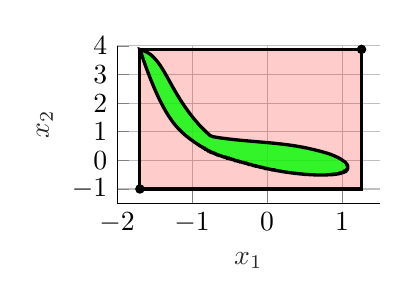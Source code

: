 % This file was created by matlab2tikz.
%
%The latest updates can be retrieved from
%  http://www.mathworks.com/matlabcentral/fileexchange/22022-matlab2tikz-matlab2tikz
%where you can also make suggestions and rate matlab2tikz.
%
\begin{tikzpicture}

\begin{axis}[%
width=3.333cm,
height=2cm,
at={(0cm,0cm)},
scale only axis,
xmin=-2,
xmax=1.5,
xtick={-2, -1,  0,  1},
xlabel style={font=\color{white!15!black}},
xlabel={$x_1$},
ymin=-1.5,
ymax=4,
ytick={-1,  0,  1,  2,  3,  4},
ylabel style={font=\color{white!15!black}},
ylabel={$x_2$},
axis background/.style={fill=white},
axis x line*=bottom,
axis y line*=left,
xmajorgrids,
ymajorgrids
]

\addplot[area legend, line width=1.1pt, draw=black, fill=red, fill opacity=0.2, forget plot]
table[row sep=crcr] {%
x	y\\
-1.696	-1\\
-1.105	-1\\
-0.513	-1\\
0.078	-1\\
0.669	-1\\
1.26	-1\\
1.26	-0.025\\
1.26	0.95\\
1.26	1.925\\
1.26	2.9\\
1.26	3.875\\
0.669	3.875\\
0.078	3.875\\
-0.513	3.875\\
-1.105	3.875\\
-1.696	3.875\\
-1.696	2.9\\
-1.696	1.925\\
-1.696	0.95\\
-1.696	-0.025\\
-1.696	-1\\
}--cycle;
\addplot[only marks, mark=*, mark options={}, mark size=1.5pt, color=black, fill=black] table[row sep=crcr]{%
x	y\\
-1.696	-1\\
1.26	3.875\\
};

\addplot[area legend, line width=1.2pt, draw=black, fill=green, fill opacity=0.8, forget plot]
table[row sep=crcr] {%
x	y\\
0.988	0.034\\
0.984	0.04\\
0.98	0.047\\
0.976	0.054\\
0.972	0.06\\
0.969	0.064\\
0.965	0.072\\
0.962	0.076\\
0.958	0.082\\
0.955	0.086\\
0.949	0.094\\
0.946	0.097\\
0.941	0.103\\
0.936	0.11\\
0.934	0.113\\
0.929	0.118\\
0.925	0.123\\
0.92	0.129\\
0.918	0.132\\
0.914	0.137\\
0.909	0.143\\
0.905	0.147\\
0.9	0.153\\
0.898	0.156\\
0.893	0.161\\
0.889	0.166\\
0.884	0.171\\
0.879	0.176\\
0.875	0.181\\
0.87	0.186\\
0.863	0.194\\
0.86	0.197\\
0.853	0.204\\
0.85	0.206\\
0.843	0.213\\
0.836	0.22\\
0.834	0.222\\
0.827	0.228\\
0.82	0.234\\
0.817	0.237\\
0.811	0.242\\
0.804	0.248\\
0.801	0.251\\
0.793	0.256\\
0.786	0.262\\
0.779	0.267\\
0.772	0.272\\
0.765	0.278\\
0.758	0.283\\
0.752	0.287\\
0.745	0.292\\
0.741	0.295\\
0.734	0.3\\
0.727	0.305\\
0.72	0.31\\
0.713	0.315\\
0.708	0.319\\
0.701	0.323\\
0.692	0.329\\
0.686	0.333\\
0.683	0.336\\
0.676	0.34\\
0.67	0.344\\
0.663	0.349\\
0.656	0.353\\
0.65	0.357\\
0.643	0.362\\
0.637	0.366\\
0.63	0.37\\
0.623	0.374\\
0.619	0.377\\
0.613	0.381\\
0.608	0.384\\
0.601	0.388\\
0.594	0.392\\
0.585	0.398\\
0.574	0.404\\
0.571	0.406\\
0.565	0.409\\
0.56	0.412\\
0.555	0.415\\
0.548	0.419\\
0.542	0.422\\
0.541	0.423\\
0.534	0.426\\
0.531	0.428\\
0.524	0.432\\
0.518	0.436\\
0.516	0.437\\
0.51	0.44\\
0.504	0.443\\
0.502	0.444\\
0.494	0.449\\
0.492	0.45\\
0.486	0.453\\
0.48	0.456\\
0.478	0.457\\
0.472	0.46\\
0.468	0.462\\
0.462	0.465\\
0.456	0.468\\
0.454	0.469\\
0.448	0.472\\
0.441	0.475\\
0.437	0.477\\
0.431	0.48\\
0.425	0.483\\
0.423	0.483\\
0.417	0.486\\
0.41	0.489\\
0.401	0.493\\
0.399	0.494\\
0.393	0.497\\
0.386	0.5\\
0.38	0.502\\
0.37	0.506\\
0.368	0.507\\
0.362	0.51\\
0.355	0.513\\
0.348	0.515\\
0.339	0.519\\
0.332	0.522\\
0.326	0.524\\
0.319	0.527\\
0.311	0.53\\
0.307	0.531\\
0.3	0.534\\
0.293	0.537\\
0.28	0.541\\
0.276	0.543\\
0.269	0.545\\
0.257	0.549\\
0.247	0.552\\
0.239	0.555\\
0.232	0.557\\
0.225	0.56\\
0.214	0.563\\
0.201	0.567\\
0.194	0.569\\
0.183	0.573\\
0.171	0.576\\
0.163	0.579\\
0.147	0.583\\
0.138	0.586\\
0.121	0.59\\
0.108	0.594\\
0.091	0.598\\
0.077	0.602\\
0.063	0.605\\
0.045	0.61\\
0.031	0.613\\
0.013	0.618\\
-0.004	0.622\\
-0.019	0.625\\
-0.04	0.63\\
-0.058	0.634\\
-0.076	0.639\\
-0.098	0.643\\
-0.116	0.647\\
-0.134	0.651\\
-0.156	0.656\\
-0.181	0.662\\
-0.207	0.668\\
-0.235	0.674\\
-0.261	0.68\\
-0.285	0.686\\
-0.311	0.692\\
-0.336	0.698\\
-0.366	0.705\\
-0.395	0.713\\
-0.431	0.723\\
-0.47	0.734\\
-0.514	0.747\\
-0.56	0.762\\
-0.598	0.775\\
-0.64	0.791\\
-0.683	0.809\\
-0.718	0.824\\
-0.758	0.864\\
-0.775	0.904\\
-0.792	0.945\\
-0.809	0.986\\
-0.829	1.034\\
-0.845	1.076\\
-0.861	1.119\\
-0.877	1.162\\
-0.893	1.206\\
-0.911	1.257\\
-0.926	1.302\\
-0.941	1.347\\
-0.956	1.393\\
-0.971	1.439\\
-0.988	1.493\\
-1.002	1.541\\
-1.017	1.589\\
-1.031	1.638\\
-1.045	1.687\\
-1.061	1.745\\
-1.075	1.796\\
-1.089	1.847\\
-1.103	1.899\\
-1.116	1.953\\
-1.132	2.014\\
-1.145	2.068\\
-1.159	2.124\\
-1.172	2.18\\
-1.185	2.237\\
-1.201	2.303\\
-1.214	2.361\\
-1.227	2.42\\
-1.24	2.481\\
-1.254	2.542\\
-1.269	2.613\\
-1.283	2.676\\
-1.296	2.74\\
-1.31	2.805\\
-1.324	2.87\\
-1.34	2.947\\
-1.355	3.014\\
-1.37	3.083\\
-1.386	3.152\\
-1.402	3.222\\
-1.422	3.303\\
-1.441	3.374\\
-1.461	3.441\\
-1.478	3.498\\
-1.496	3.549\\
-1.521	3.619\\
-1.55	3.688\\
-1.59	3.76\\
-1.64	3.825\\
-1.695	3.871\\
-1.691	3.841\\
-1.686	3.802\\
-1.682	3.764\\
-1.676	3.719\\
-1.671	3.681\\
-1.667	3.65\\
-1.662	3.609\\
-1.656	3.563\\
-1.651	3.525\\
-1.646	3.487\\
-1.642	3.457\\
-1.636	3.412\\
-1.63	3.369\\
-1.625	3.33\\
-1.619	3.293\\
-1.614	3.25\\
-1.607	3.203\\
-1.6	3.155\\
-1.595	3.115\\
-1.589	3.079\\
-1.583	3.036\\
-1.575	2.984\\
-1.569	2.938\\
-1.561	2.885\\
-1.555	2.843\\
-1.549	2.805\\
-1.543	2.77\\
-1.538	2.737\\
-1.534	2.712\\
-1.53	2.687\\
-1.527	2.668\\
-1.525	2.654\\
-1.523	2.638\\
-1.521	2.627\\
-1.519	2.617\\
-1.518	2.607\\
-1.517	2.603\\
-1.515	2.593\\
-1.514	2.586\\
-1.513	2.578\\
-1.512	2.572\\
-1.511	2.565\\
-1.51	2.561\\
-1.508	2.55\\
-1.507	2.543\\
-1.507	2.539\\
-1.505	2.528\\
-1.504	2.521\\
-1.503	2.517\\
-1.501	2.506\\
-1.5	2.499\\
-1.499	2.495\\
-1.497	2.483\\
-1.496	2.472\\
-1.494	2.464\\
-1.492	2.453\\
-1.49	2.441\\
-1.488	2.425\\
-1.486	2.413\\
-1.484	2.401\\
-1.481	2.384\\
-1.478	2.369\\
-1.476	2.356\\
-1.474	2.344\\
-1.471	2.327\\
-1.469	2.314\\
-1.466	2.301\\
-1.463	2.284\\
-1.46	2.263\\
-1.456	2.245\\
-1.452	2.218\\
-1.446	2.186\\
-1.441	2.159\\
-1.436	2.135\\
-1.431	2.107\\
-1.427	2.083\\
-1.42	2.049\\
-1.414	2.019\\
-1.409	1.992\\
-1.404	1.964\\
-1.397	1.933\\
-1.391	1.9\\
-1.384	1.864\\
-1.376	1.828\\
-1.369	1.796\\
-1.362	1.763\\
-1.353	1.719\\
-1.343	1.678\\
-1.337	1.651\\
-1.329	1.616\\
-1.318	1.572\\
-1.307	1.527\\
-1.296	1.482\\
-1.281	1.427\\
-1.268	1.379\\
-1.257	1.341\\
-1.249	1.313\\
-1.234	1.264\\
-1.222	1.226\\
-1.21	1.187\\
-1.196	1.147\\
-1.182	1.107\\
-1.171	1.076\\
-1.158	1.042\\
-1.156	1.037\\
-1.148	1.017\\
-1.141	0.997\\
-1.137	0.988\\
-1.133	0.977\\
-1.128	0.966\\
-1.124	0.957\\
-1.12	0.947\\
-1.116	0.937\\
-1.111	0.927\\
-1.107	0.917\\
-1.103	0.907\\
-1.102	0.904\\
-1.098	0.897\\
-1.094	0.886\\
-1.092	0.884\\
-1.088	0.875\\
-1.084	0.864\\
-1.083	0.864\\
-1.075	0.847\\
-1.074	0.844\\
-1.074	0.843\\
-1.066	0.827\\
-1.065	0.824\\
-1.06	0.814\\
-1.055	0.804\\
-1.055	0.804\\
-1.045	0.784\\
-1.045	0.784\\
-1.039	0.771\\
-1.036	0.766\\
-1.031	0.756\\
-1.026	0.747\\
-1.026	0.746\\
-1.021	0.736\\
-1.021	0.736\\
-1.02	0.734\\
-1.017	0.728\\
-1.012	0.719\\
-1.011	0.718\\
-1.01	0.715\\
-1.002	0.701\\
-1.001	0.698\\
-1.001	0.698\\
-0.999	0.694\\
-0.998	0.693\\
-0.992	0.681\\
-0.991	0.68\\
-0.991	0.679\\
-0.99	0.677\\
-0.989	0.676\\
-0.988	0.674\\
-0.981	0.661\\
-0.981	0.661\\
-0.979	0.657\\
-0.979	0.657\\
-0.972	0.644\\
-0.971	0.643\\
-0.971	0.643\\
-0.97	0.641\\
-0.969	0.639\\
-0.968	0.637\\
-0.968	0.637\\
-0.961	0.624\\
-0.96	0.623\\
-0.958	0.62\\
-0.958	0.619\\
-0.954	0.612\\
-0.951	0.606\\
-0.95	0.605\\
-0.949	0.604\\
-0.948	0.602\\
-0.947	0.6\\
-0.947	0.599\\
-0.941	0.589\\
-0.94	0.587\\
-0.939	0.586\\
-0.937	0.582\\
-0.937	0.582\\
-0.931	0.572\\
-0.93	0.569\\
-0.929	0.568\\
-0.927	0.565\\
-0.927	0.564\\
-0.926	0.562\\
-0.92	0.552\\
-0.919	0.551\\
-0.918	0.549\\
-0.918	0.548\\
-0.916	0.545\\
-0.915	0.544\\
-0.909	0.533\\
-0.908	0.532\\
-0.906	0.529\\
-0.904	0.526\\
-0.904	0.525\\
-0.9	0.519\\
-0.9	0.518\\
-0.897	0.513\\
-0.896	0.512\\
-0.892	0.505\\
-0.889	0.5\\
-0.889	0.499\\
-0.888	0.498\\
-0.886	0.495\\
-0.886	0.494\\
-0.885	0.492\\
-0.883	0.49\\
-0.878	0.481\\
-0.877	0.48\\
-0.876	0.479\\
-0.874	0.476\\
-0.874	0.475\\
-0.873	0.473\\
-0.871	0.471\\
-0.871	0.47\\
-0.865	0.46\\
-0.864	0.46\\
-0.863	0.457\\
-0.862	0.456\\
-0.862	0.455\\
-0.859	0.451\\
-0.858	0.45\\
-0.853	0.441\\
-0.852	0.44\\
-0.85	0.437\\
-0.85	0.436\\
-0.849	0.435\\
-0.847	0.431\\
-0.846	0.431\\
-0.84	0.421\\
-0.84	0.42\\
-0.838	0.417\\
-0.837	0.417\\
-0.837	0.416\\
-0.834	0.412\\
-0.83	0.406\\
-0.826	0.399\\
-0.821	0.392\\
-0.82	0.391\\
-0.818	0.388\\
-0.818	0.387\\
-0.817	0.387\\
-0.817	0.386\\
-0.814	0.382\\
-0.814	0.381\\
-0.81	0.377\\
-0.808	0.373\\
-0.805	0.369\\
-0.801	0.363\\
-0.8	0.362\\
-0.8	0.361\\
-0.798	0.359\\
-0.797	0.358\\
-0.797	0.357\\
-0.796	0.356\\
-0.794	0.353\\
-0.793	0.352\\
-0.793	0.351\\
-0.789	0.347\\
-0.789	0.346\\
-0.785	0.341\\
-0.784	0.34\\
-0.78	0.334\\
-0.779	0.333\\
-0.779	0.332\\
-0.777	0.33\\
-0.776	0.329\\
-0.776	0.328\\
-0.775	0.328\\
-0.773	0.325\\
-0.772	0.324\\
-0.772	0.323\\
-0.771	0.322\\
-0.768	0.318\\
-0.767	0.318\\
-0.765	0.315\\
-0.763	0.312\\
-0.762	0.311\\
-0.758	0.306\\
-0.757	0.305\\
-0.757	0.304\\
-0.755	0.302\\
-0.754	0.301\\
-0.754	0.3\\
-0.753	0.3\\
-0.752	0.299\\
-0.75	0.296\\
-0.749	0.295\\
-0.749	0.294\\
-0.748	0.294\\
-0.745	0.29\\
-0.744	0.289\\
-0.743	0.287\\
-0.74	0.284\\
-0.74	0.283\\
-0.735	0.278\\
-0.735	0.277\\
-0.734	0.277\\
-0.733	0.276\\
-0.732	0.274\\
-0.731	0.273\\
-0.73	0.272\\
-0.73	0.271\\
-0.727	0.269\\
-0.727	0.268\\
-0.726	0.267\\
-0.725	0.267\\
-0.725	0.266\\
-0.722	0.262\\
-0.721	0.262\\
-0.719	0.26\\
-0.718	0.259\\
-0.716	0.256\\
-0.716	0.255\\
-0.711	0.251\\
-0.711	0.25\\
-0.71	0.249\\
-0.709	0.249\\
-0.708	0.247\\
-0.707	0.246\\
-0.706	0.245\\
-0.706	0.244\\
-0.703	0.242\\
-0.703	0.241\\
-0.702	0.24\\
-0.701	0.24\\
-0.701	0.239\\
-0.698	0.236\\
-0.697	0.235\\
-0.696	0.234\\
-0.694	0.232\\
-0.692	0.23\\
-0.691	0.229\\
-0.687	0.225\\
-0.687	0.224\\
-0.686	0.223\\
-0.685	0.223\\
-0.684	0.221\\
-0.683	0.22\\
-0.682	0.219\\
-0.682	0.219\\
-0.681	0.218\\
-0.679	0.216\\
-0.678	0.215\\
-0.677	0.214\\
-0.677	0.213\\
-0.676	0.213\\
-0.673	0.21\\
-0.672	0.209\\
-0.672	0.208\\
-0.67	0.206\\
-0.667	0.204\\
-0.667	0.204\\
-0.666	0.203\\
-0.662	0.199\\
-0.661	0.198\\
-0.661	0.198\\
-0.66	0.197\\
-0.658	0.195\\
-0.658	0.194\\
-0.657	0.194\\
-0.656	0.193\\
-0.656	0.192\\
-0.653	0.19\\
-0.653	0.189\\
-0.652	0.189\\
-0.651	0.188\\
-0.65	0.187\\
-0.648	0.185\\
-0.647	0.184\\
-0.646	0.183\\
-0.645	0.183\\
-0.643	0.181\\
-0.641	0.179\\
-0.641	0.178\\
-0.64	0.177\\
-0.636	0.174\\
-0.635	0.173\\
-0.635	0.172\\
-0.634	0.171\\
-0.632	0.17\\
-0.631	0.169\\
-0.631	0.168\\
-0.63	0.168\\
-0.629	0.167\\
-0.627	0.165\\
-0.626	0.164\\
-0.626	0.164\\
-0.625	0.163\\
-0.624	0.162\\
-0.621	0.16\\
-0.621	0.159\\
-0.62	0.158\\
-0.618	0.157\\
-0.617	0.156\\
-0.615	0.154\\
-0.614	0.153\\
-0.613	0.153\\
-0.61	0.149\\
-0.609	0.149\\
-0.608	0.148\\
-0.607	0.147\\
-0.606	0.146\\
-0.605	0.145\\
-0.604	0.144\\
-0.604	0.144\\
-0.603	0.143\\
-0.601	0.141\\
-0.6	0.141\\
-0.599	0.14\\
-0.598	0.139\\
-0.597	0.138\\
-0.595	0.136\\
-0.594	0.135\\
-0.593	0.135\\
-0.592	0.134\\
-0.591	0.133\\
-0.589	0.131\\
-0.588	0.13\\
-0.587	0.129\\
-0.583	0.126\\
-0.583	0.126\\
-0.582	0.125\\
-0.581	0.124\\
-0.58	0.124\\
-0.579	0.122\\
-0.578	0.121\\
-0.577	0.121\\
-0.576	0.12\\
-0.576	0.12\\
-0.574	0.118\\
-0.573	0.117\\
-0.572	0.117\\
-0.571	0.116\\
-0.57	0.115\\
-0.568	0.113\\
-0.567	0.112\\
-0.566	0.112\\
-0.566	0.111\\
-0.564	0.11\\
-0.562	0.108\\
-0.561	0.108\\
-0.56	0.107\\
-0.557	0.104\\
-0.556	0.103\\
-0.555	0.103\\
-0.554	0.102\\
-0.554	0.101\\
-0.552	0.1\\
-0.551	0.099\\
-0.55	0.099\\
-0.55	0.098\\
-0.549	0.097\\
-0.548	0.097\\
-0.547	0.095\\
-0.546	0.095\\
-0.545	0.094\\
-0.544	0.093\\
-0.543	0.093\\
-0.541	0.091\\
-0.54	0.09\\
-0.539	0.089\\
-0.538	0.089\\
-0.537	0.088\\
-0.535	0.086\\
-0.534	0.085\\
-0.533	0.085\\
-0.53	0.082\\
-0.529	0.081\\
-0.528	0.081\\
-0.527	0.08\\
-0.526	0.079\\
-0.525	0.078\\
-0.524	0.077\\
-0.523	0.077\\
-0.523	0.076\\
-0.522	0.076\\
-0.522	0.075\\
-0.52	0.074\\
-0.519	0.073\\
-0.518	0.072\\
-0.517	0.072\\
-0.517	0.071\\
-0.516	0.071\\
-0.514	0.069\\
-0.513	0.068\\
-0.512	0.068\\
-0.51	0.066\\
-0.509	0.066\\
-0.508	0.064\\
-0.507	0.064\\
-0.506	0.063\\
-0.505	0.063\\
-0.502	0.06\\
-0.501	0.059\\
-0.501	0.059\\
-0.5	0.058\\
-0.498	0.057\\
-0.497	0.056\\
-0.497	0.056\\
-0.496	0.055\\
-0.495	0.055\\
-0.495	0.054\\
-0.493	0.053\\
-0.492	0.052\\
-0.491	0.051\\
-0.49	0.051\\
-0.49	0.05\\
-0.489	0.049\\
-0.487	0.048\\
-0.486	0.047\\
-0.485	0.047\\
-0.484	0.046\\
-0.483	0.045\\
-0.481	0.043\\
-0.48	0.043\\
-0.479	0.042\\
-0.478	0.041\\
-0.475	0.039\\
-0.474	0.038\\
-0.474	0.038\\
-0.473	0.037\\
-0.471	0.036\\
-0.47	0.035\\
-0.47	0.035\\
-0.469	0.034\\
-0.468	0.034\\
-0.468	0.033\\
-0.467	0.032\\
-0.465	0.031\\
-0.464	0.03\\
-0.463	0.03\\
-0.462	0.029\\
-0.462	0.028\\
-0.46	0.027\\
-0.459	0.026\\
-0.458	0.026\\
-0.457	0.025\\
-0.455	0.024\\
-0.455	0.023\\
-0.453	0.022\\
-0.452	0.021\\
-0.451	0.021\\
-0.448	0.018\\
-0.447	0.017\\
-0.446	0.017\\
-0.445	0.016\\
-0.444	0.015\\
-0.443	0.014\\
-0.442	0.014\\
-0.441	0.013\\
-0.441	0.013\\
-0.44	0.012\\
-0.44	0.012\\
-0.438	0.01\\
-0.437	0.009\\
-0.436	0.009\\
-0.435	0.008\\
-0.434	0.008\\
-0.433	0.007\\
-0.431	0.005\\
-0.43	0.005\\
-0.429	0.004\\
-0.428	0.003\\
-0.427	0.002\\
-0.425	0.001\\
-0.424	0.0\\
-0.423	-0.001\\
-0.42	-0.003\\
-0.419	-0.004\\
-0.418	-0.004\\
-0.417	-0.005\\
-0.416	-0.006\\
-0.415	-0.007\\
-0.414	-0.007\\
-0.413	-0.008\\
-0.413	-0.009\\
-0.412	-0.009\\
-0.411	-0.01\\
-0.41	-0.01\\
-0.41	-0.011\\
-0.408	-0.012\\
-0.407	-0.013\\
-0.406	-0.013\\
-0.405	-0.014\\
-0.405	-0.015\\
-0.404	-0.015\\
-0.402	-0.017\\
-0.401	-0.018\\
-0.4	-0.018\\
-0.399	-0.019\\
-0.397	-0.02\\
-0.395	-0.021\\
-0.395	-0.022\\
-0.394	-0.023\\
-0.39	-0.025\\
-0.389	-0.026\\
-0.388	-0.027\\
-0.388	-0.027\\
-0.387	-0.028\\
-0.385	-0.029\\
-0.384	-0.03\\
-0.384	-0.03\\
-0.383	-0.031\\
-0.382	-0.031\\
-0.382	-0.032\\
-0.381	-0.032\\
-0.38	-0.033\\
-0.379	-0.033\\
-0.378	-0.035\\
-0.377	-0.036\\
-0.376	-0.036\\
-0.375	-0.037\\
-0.374	-0.037\\
-0.373	-0.038\\
-0.371	-0.04\\
-0.37	-0.04\\
-0.369	-0.041\\
-0.368	-0.042\\
-0.367	-0.043\\
-0.365	-0.044\\
-0.364	-0.045\\
-0.363	-0.045\\
-0.36	-0.048\\
-0.359	-0.049\\
-0.358	-0.049\\
-0.357	-0.05\\
-0.356	-0.051\\
-0.355	-0.052\\
-0.354	-0.052\\
-0.353	-0.053\\
-0.353	-0.053\\
-0.352	-0.054\\
-0.351	-0.054\\
-0.349	-0.056\\
-0.349	-0.057\\
-0.348	-0.057\\
-0.347	-0.058\\
-0.346	-0.059\\
-0.345	-0.059\\
-0.344	-0.06\\
-0.343	-0.06\\
-0.341	-0.062\\
-0.34	-0.063\\
-0.339	-0.063\\
-0.338	-0.064\\
-0.337	-0.065\\
-0.335	-0.067\\
-0.334	-0.067\\
-0.333	-0.068\\
-0.329	-0.07\\
-0.329	-0.071\\
-0.328	-0.072\\
-0.327	-0.072\\
-0.326	-0.073\\
-0.325	-0.074\\
-0.324	-0.075\\
-0.323	-0.075\\
-0.322	-0.076\\
-0.322	-0.076\\
-0.321	-0.077\\
-0.319	-0.078\\
-0.318	-0.079\\
-0.317	-0.079\\
-0.317	-0.08\\
-0.316	-0.081\\
-0.315	-0.081\\
-0.313	-0.083\\
-0.312	-0.084\\
-0.311	-0.084\\
-0.31	-0.085\\
-0.309	-0.086\\
-0.308	-0.086\\
-0.306	-0.088\\
-0.304	-0.089\\
-0.303	-0.09\\
-0.303	-0.09\\
-0.302	-0.091\\
-0.3	-0.092\\
-0.298	-0.093\\
-0.298	-0.094\\
-0.297	-0.095\\
-0.296	-0.095\\
-0.294	-0.096\\
-0.294	-0.097\\
-0.293	-0.098\\
-0.292	-0.098\\
-0.291	-0.098\\
-0.291	-0.099\\
-0.29	-0.1\\
-0.288	-0.101\\
-0.287	-0.102\\
-0.286	-0.102\\
-0.285	-0.103\\
-0.284	-0.103\\
-0.282	-0.105\\
-0.281	-0.106\\
-0.28	-0.106\\
-0.28	-0.107\\
-0.278	-0.108\\
-0.276	-0.11\\
-0.275	-0.11\\
-0.274	-0.111\\
-0.273	-0.112\\
-0.27	-0.114\\
-0.269	-0.115\\
-0.268	-0.115\\
-0.267	-0.116\\
-0.266	-0.117\\
-0.265	-0.118\\
-0.264	-0.118\\
-0.263	-0.119\\
-0.263	-0.119\\
-0.262	-0.12\\
-0.261	-0.12\\
-0.26	-0.121\\
-0.259	-0.121\\
-0.258	-0.123\\
-0.257	-0.123\\
-0.256	-0.124\\
-0.255	-0.125\\
-0.254	-0.125\\
-0.253	-0.126\\
-0.251	-0.127\\
-0.25	-0.128\\
-0.249	-0.129\\
-0.248	-0.129\\
-0.247	-0.13\\
-0.245	-0.132\\
-0.244	-0.133\\
-0.243	-0.133\\
-0.239	-0.136\\
-0.238	-0.136\\
-0.238	-0.137\\
-0.237	-0.138\\
-0.236	-0.138\\
-0.234	-0.139\\
-0.233	-0.14\\
-0.233	-0.141\\
-0.232	-0.141\\
-0.231	-0.141\\
-0.231	-0.142\\
-0.229	-0.143\\
-0.228	-0.144\\
-0.227	-0.145\\
-0.226	-0.145\\
-0.225	-0.146\\
-0.222	-0.148\\
-0.221	-0.148\\
-0.221	-0.149\\
-0.22	-0.15\\
-0.218	-0.15\\
-0.218	-0.151\\
-0.216	-0.152\\
-0.215	-0.153\\
-0.213	-0.154\\
-0.212	-0.155\\
-0.211	-0.155\\
-0.21	-0.156\\
-0.209	-0.157\\
-0.208	-0.158\\
-0.207	-0.158\\
-0.206	-0.159\\
-0.205	-0.16\\
-0.204	-0.16\\
-0.203	-0.161\\
-0.202	-0.162\\
-0.201	-0.163\\
-0.201	-0.163\\
-0.2	-0.163\\
-0.199	-0.164\\
-0.197	-0.165\\
-0.196	-0.166\\
-0.195	-0.167\\
-0.194	-0.167\\
-0.193	-0.168\\
-0.191	-0.17\\
-0.19	-0.17\\
-0.189	-0.171\\
-0.188	-0.172\\
-0.186	-0.173\\
-0.186	-0.173\\
-0.183	-0.175\\
-0.183	-0.175\\
-0.182	-0.176\\
-0.178	-0.178\\
-0.177	-0.179\\
-0.176	-0.18\\
-0.175	-0.18\\
-0.174	-0.181\\
-0.173	-0.182\\
-0.172	-0.183\\
-0.171	-0.183\\
-0.171	-0.184\\
-0.17	-0.184\\
-0.168	-0.185\\
-0.167	-0.186\\
-0.166	-0.187\\
-0.165	-0.187\\
-0.164	-0.188\\
-0.161	-0.19\\
-0.16	-0.19\\
-0.16	-0.191\\
-0.159	-0.192\\
-0.157	-0.193\\
-0.156	-0.193\\
-0.154	-0.195\\
-0.153	-0.195\\
-0.152	-0.196\\
-0.148	-0.198\\
-0.148	-0.199\\
-0.147	-0.2\\
-0.146	-0.2\\
-0.144	-0.201\\
-0.143	-0.202\\
-0.142	-0.203\\
-0.141	-0.203\\
-0.141	-0.204\\
-0.14	-0.204\\
-0.138	-0.205\\
-0.137	-0.206\\
-0.136	-0.207\\
-0.135	-0.207\\
-0.134	-0.208\\
-0.131	-0.21\\
-0.131	-0.21\\
-0.13	-0.211\\
-0.129	-0.211\\
-0.127	-0.212\\
-0.126	-0.213\\
-0.124	-0.214\\
-0.123	-0.215\\
-0.122	-0.216\\
-0.118	-0.218\\
-0.117	-0.219\\
-0.116	-0.219\\
-0.115	-0.22\\
-0.114	-0.221\\
-0.113	-0.222\\
-0.112	-0.222\\
-0.111	-0.223\\
-0.11	-0.223\\
-0.11	-0.224\\
-0.108	-0.225\\
-0.107	-0.226\\
-0.106	-0.226\\
-0.105	-0.227\\
-0.104	-0.227\\
-0.101	-0.229\\
-0.1	-0.23\\
-0.099	-0.23\\
-0.098	-0.231\\
-0.096	-0.232\\
-0.094	-0.233\\
-0.093	-0.234\\
-0.092	-0.235\\
-0.088	-0.237\\
-0.087	-0.238\\
-0.087	-0.238\\
-0.086	-0.239\\
-0.085	-0.239\\
-0.083	-0.241\\
-0.082	-0.241\\
-0.081	-0.242\\
-0.08	-0.242\\
-0.08	-0.243\\
-0.079	-0.243\\
-0.077	-0.244\\
-0.076	-0.245\\
-0.075	-0.246\\
-0.074	-0.246\\
-0.073	-0.247\\
-0.07	-0.249\\
-0.069	-0.249\\
-0.068	-0.25\\
-0.066	-0.251\\
-0.065	-0.251\\
-0.063	-0.253\\
-0.062	-0.253\\
-0.061	-0.254\\
-0.057	-0.256\\
-0.056	-0.257\\
-0.055	-0.257\\
-0.054	-0.258\\
-0.053	-0.259\\
-0.051	-0.26\\
-0.051	-0.26\\
-0.05	-0.261\\
-0.049	-0.261\\
-0.048	-0.262\\
-0.046	-0.263\\
-0.045	-0.264\\
-0.044	-0.264\\
-0.043	-0.265\\
-0.042	-0.265\\
-0.039	-0.267\\
-0.038	-0.268\\
-0.037	-0.268\\
-0.036	-0.269\\
-0.034	-0.27\\
-0.032	-0.271\\
-0.031	-0.272\\
-0.03	-0.272\\
-0.026	-0.275\\
-0.025	-0.275\\
-0.024	-0.276\\
-0.023	-0.276\\
-0.022	-0.277\\
-0.02	-0.278\\
-0.019	-0.279\\
-0.018	-0.279\\
-0.018	-0.28\\
-0.017	-0.28\\
-0.016	-0.281\\
-0.014	-0.282\\
-0.013	-0.283\\
-0.012	-0.283\\
-0.011	-0.284\\
-0.01	-0.284\\
-0.007	-0.286\\
-0.006	-0.287\\
-0.005	-0.287\\
-0.003	-0.288\\
-0.002	-0.289\\
0.001	-0.29\\
0.001	-0.291\\
0.002	-0.291\\
0.007	-0.294\\
0.008	-0.294\\
0.009	-0.295\\
0.01	-0.295\\
0.011	-0.296\\
0.012	-0.297\\
0.013	-0.297\\
0.014	-0.298\\
0.015	-0.298\\
0.016	-0.299\\
0.018	-0.3\\
0.019	-0.301\\
0.02	-0.301\\
0.021	-0.302\\
0.022	-0.302\\
0.025	-0.304\\
0.026	-0.304\\
0.027	-0.305\\
0.029	-0.306\\
0.03	-0.307\\
0.033	-0.308\\
0.034	-0.308\\
0.035	-0.309\\
0.039	-0.311\\
0.04	-0.312\\
0.041	-0.312\\
0.042	-0.313\\
0.044	-0.314\\
0.045	-0.315\\
0.046	-0.315\\
0.046	-0.315\\
0.048	-0.316\\
0.048	-0.316\\
0.051	-0.318\\
0.052	-0.318\\
0.053	-0.319\\
0.054	-0.319\\
0.055	-0.32\\
0.058	-0.321\\
0.059	-0.322\\
0.06	-0.322\\
0.062	-0.324\\
0.063	-0.324\\
0.066	-0.325\\
0.067	-0.326\\
0.068	-0.326\\
0.072	-0.329\\
0.073	-0.329\\
0.074	-0.33\\
0.075	-0.33\\
0.077	-0.331\\
0.078	-0.332\\
0.079	-0.332\\
0.079	-0.333\\
0.081	-0.333\\
0.083	-0.335\\
0.084	-0.335\\
0.085	-0.336\\
0.086	-0.336\\
0.087	-0.337\\
0.091	-0.338\\
0.091	-0.339\\
0.093	-0.339\\
0.093	-0.34\\
0.096	-0.341\\
0.098	-0.342\\
0.099	-0.343\\
0.1	-0.343\\
0.105	-0.345\\
0.106	-0.346\\
0.107	-0.346\\
0.108	-0.347\\
0.109	-0.347\\
0.111	-0.348\\
0.112	-0.349\\
0.112	-0.349\\
0.113	-0.35\\
0.114	-0.35\\
0.117	-0.351\\
0.118	-0.352\\
0.119	-0.352\\
0.12	-0.353\\
0.121	-0.353\\
0.124	-0.355\\
0.125	-0.355\\
0.126	-0.356\\
0.129	-0.357\\
0.13	-0.357\\
0.132	-0.359\\
0.133	-0.359\\
0.134	-0.36\\
0.139	-0.362\\
0.14	-0.362\\
0.141	-0.363\\
0.142	-0.363\\
0.144	-0.364\\
0.145	-0.365\\
0.146	-0.365\\
0.147	-0.366\\
0.148	-0.366\\
0.15	-0.367\\
0.151	-0.368\\
0.152	-0.368\\
0.153	-0.369\\
0.154	-0.369\\
0.158	-0.371\\
0.159	-0.371\\
0.16	-0.372\\
0.161	-0.372\\
0.163	-0.373\\
0.166	-0.374\\
0.167	-0.375\\
0.168	-0.375\\
0.173	-0.377\\
0.174	-0.378\\
0.175	-0.378\\
0.176	-0.379\\
0.178	-0.38\\
0.179	-0.38\\
0.18	-0.381\\
0.18	-0.381\\
0.182	-0.381\\
0.184	-0.383\\
0.185	-0.383\\
0.186	-0.383\\
0.187	-0.384\\
0.188	-0.384\\
0.189	-0.385\\
0.193	-0.386\\
0.194	-0.387\\
0.195	-0.387\\
0.197	-0.388\\
0.2	-0.389\\
0.201	-0.39\\
0.202	-0.39\\
0.207	-0.392\\
0.208	-0.393\\
0.209	-0.393\\
0.21	-0.394\\
0.212	-0.395\\
0.213	-0.395\\
0.214	-0.395\\
0.215	-0.396\\
0.216	-0.396\\
0.219	-0.397\\
0.22	-0.398\\
0.221	-0.398\\
0.222	-0.399\\
0.223	-0.399\\
0.224	-0.4\\
0.227	-0.401\\
0.228	-0.401\\
0.229	-0.402\\
0.232	-0.403\\
0.235	-0.404\\
0.236	-0.404\\
0.237	-0.405\\
0.242	-0.407\\
0.242	-0.407\\
0.243	-0.407\\
0.244	-0.408\\
0.247	-0.409\\
0.248	-0.409\\
0.249	-0.41\\
0.249	-0.41\\
0.251	-0.41\\
0.253	-0.411\\
0.254	-0.412\\
0.255	-0.412\\
0.256	-0.413\\
0.257	-0.413\\
0.259	-0.413\\
0.262	-0.415\\
0.263	-0.415\\
0.264	-0.415\\
0.267	-0.416\\
0.269	-0.417\\
0.27	-0.418\\
0.271	-0.418\\
0.276	-0.42\\
0.277	-0.421\\
0.278	-0.421\\
0.279	-0.421\\
0.282	-0.422\\
0.283	-0.423\\
0.284	-0.423\\
0.284	-0.423\\
0.285	-0.424\\
0.288	-0.425\\
0.289	-0.425\\
0.29	-0.425\\
0.291	-0.426\\
0.292	-0.426\\
0.293	-0.427\\
0.297	-0.428\\
0.298	-0.428\\
0.299	-0.428\\
0.301	-0.429\\
0.304	-0.43\\
0.305	-0.431\\
0.306	-0.431\\
0.312	-0.433\\
0.312	-0.433\\
0.313	-0.434\\
0.314	-0.434\\
0.317	-0.435\\
0.318	-0.435\\
0.319	-0.436\\
0.319	-0.436\\
0.32	-0.436\\
0.323	-0.437\\
0.324	-0.438\\
0.325	-0.438\\
0.326	-0.438\\
0.327	-0.439\\
0.331	-0.44\\
0.332	-0.44\\
0.333	-0.44\\
0.334	-0.441\\
0.337	-0.442\\
0.34	-0.443\\
0.341	-0.443\\
0.342	-0.443\\
0.347	-0.445\\
0.348	-0.445\\
0.349	-0.446\\
0.35	-0.446\\
0.352	-0.447\\
0.353	-0.447\\
0.354	-0.447\\
0.355	-0.448\\
0.356	-0.448\\
0.359	-0.449\\
0.36	-0.449\\
0.361	-0.45\\
0.362	-0.45\\
0.363	-0.45\\
0.366	-0.451\\
0.368	-0.452\\
0.369	-0.452\\
0.371	-0.453\\
0.374	-0.454\\
0.375	-0.454\\
0.376	-0.454\\
0.381	-0.456\\
0.382	-0.456\\
0.383	-0.456\\
0.384	-0.457\\
0.385	-0.457\\
0.388	-0.458\\
0.389	-0.458\\
0.389	-0.458\\
0.39	-0.459\\
0.391	-0.459\\
0.394	-0.46\\
0.395	-0.46\\
0.396	-0.46\\
0.397	-0.461\\
0.398	-0.461\\
0.402	-0.462\\
0.403	-0.462\\
0.404	-0.462\\
0.407	-0.463\\
0.409	-0.464\\
0.41	-0.464\\
0.412	-0.465\\
0.417	-0.466\\
0.418	-0.466\\
0.419	-0.467\\
0.42	-0.467\\
0.422	-0.468\\
0.423	-0.468\\
0.424	-0.468\\
0.425	-0.468\\
0.426	-0.469\\
0.429	-0.469\\
0.43	-0.47\\
0.431	-0.47\\
0.432	-0.47\\
0.433	-0.47\\
0.436	-0.471\\
0.437	-0.472\\
0.438	-0.472\\
0.441	-0.472\\
0.444	-0.473\\
0.445	-0.473\\
0.446	-0.474\\
0.451	-0.475\\
0.452	-0.475\\
0.453	-0.476\\
0.454	-0.476\\
0.456	-0.476\\
0.457	-0.477\\
0.458	-0.477\\
0.459	-0.477\\
0.46	-0.477\\
0.463	-0.478\\
0.464	-0.478\\
0.465	-0.479\\
0.466	-0.479\\
0.467	-0.479\\
0.471	-0.48\\
0.472	-0.48\\
0.473	-0.48\\
0.475	-0.481\\
0.476	-0.481\\
0.479	-0.482\\
0.48	-0.482\\
0.485	-0.483\\
0.486	-0.483\\
0.487	-0.484\\
0.488	-0.484\\
0.489	-0.484\\
0.491	-0.485\\
0.492	-0.485\\
0.493	-0.485\\
0.494	-0.485\\
0.495	-0.486\\
0.498	-0.486\\
0.499	-0.486\\
0.5	-0.487\\
0.501	-0.487\\
0.502	-0.487\\
0.506	-0.488\\
0.507	-0.488\\
0.508	-0.488\\
0.51	-0.489\\
0.513	-0.489\\
0.514	-0.489\\
0.52	-0.49\\
0.52	-0.491\\
0.521	-0.491\\
0.522	-0.491\\
0.523	-0.491\\
0.526	-0.492\\
0.527	-0.492\\
0.527	-0.492\\
0.528	-0.492\\
0.531	-0.493\\
0.532	-0.493\\
0.533	-0.493\\
0.534	-0.493\\
0.535	-0.494\\
0.539	-0.494\\
0.54	-0.494\\
0.541	-0.494\\
0.543	-0.495\\
0.544	-0.495\\
0.547	-0.496\\
0.548	-0.496\\
0.553	-0.497\\
0.554	-0.497\\
0.555	-0.497\\
0.556	-0.497\\
0.559	-0.498\\
0.56	-0.498\\
0.56	-0.498\\
0.561	-0.498\\
0.562	-0.498\\
0.565	-0.499\\
0.566	-0.499\\
0.567	-0.499\\
0.568	-0.499\\
0.569	-0.499\\
0.572	-0.5\\
0.573	-0.5\\
0.574	-0.5\\
0.577	-0.5\\
0.58	-0.501\\
0.581	-0.501\\
0.582	-0.501\\
0.587	-0.502\\
0.588	-0.502\\
0.589	-0.502\\
0.59	-0.502\\
0.592	-0.503\\
0.593	-0.503\\
0.594	-0.503\\
0.594	-0.503\\
0.595	-0.503\\
0.598	-0.503\\
0.599	-0.504\\
0.6	-0.504\\
0.601	-0.504\\
0.602	-0.504\\
0.606	-0.504\\
0.607	-0.504\\
0.607	-0.504\\
0.61	-0.505\\
0.613	-0.505\\
0.614	-0.505\\
0.619	-0.506\\
0.62	-0.506\\
0.621	-0.506\\
0.622	-0.506\\
0.624	-0.506\\
0.625	-0.506\\
0.626	-0.507\\
0.626	-0.507\\
0.627	-0.507\\
0.63	-0.507\\
0.631	-0.507\\
0.632	-0.507\\
0.633	-0.507\\
0.634	-0.507\\
0.637	-0.508\\
0.638	-0.508\\
0.639	-0.508\\
0.642	-0.508\\
0.644	-0.508\\
0.645	-0.508\\
0.65	-0.509\\
0.651	-0.509\\
0.652	-0.509\\
0.653	-0.509\\
0.655	-0.509\\
0.656	-0.509\\
0.657	-0.509\\
0.658	-0.509\\
0.659	-0.509\\
0.662	-0.51\\
0.662	-0.51\\
0.663	-0.51\\
0.664	-0.51\\
0.668	-0.51\\
0.669	-0.51\\
0.67	-0.51\\
0.672	-0.51\\
0.675	-0.51\\
0.676	-0.51\\
0.677	-0.51\\
0.682	-0.511\\
0.682	-0.511\\
0.683	-0.511\\
0.684	-0.511\\
0.686	-0.511\\
0.687	-0.511\\
0.688	-0.511\\
0.689	-0.511\\
0.692	-0.511\\
0.692	-0.511\\
0.693	-0.511\\
0.694	-0.511\\
0.695	-0.511\\
0.698	-0.511\\
0.699	-0.511\\
0.7	-0.511\\
0.703	-0.511\\
0.705	-0.511\\
0.706	-0.511\\
0.711	-0.511\\
0.712	-0.511\\
0.713	-0.511\\
0.713	-0.511\\
0.716	-0.512\\
0.716	-0.512\\
0.717	-0.512\\
0.718	-0.512\\
0.719	-0.512\\
0.721	-0.512\\
0.722	-0.512\\
0.723	-0.512\\
0.724	-0.512\\
0.727	-0.511\\
0.728	-0.511\\
0.729	-0.511\\
0.731	-0.511\\
0.734	-0.511\\
0.735	-0.511\\
0.74	-0.511\\
0.74	-0.511\\
0.741	-0.511\\
0.742	-0.511\\
0.744	-0.511\\
0.745	-0.511\\
0.745	-0.511\\
0.746	-0.511\\
0.747	-0.511\\
0.749	-0.511\\
0.75	-0.511\\
0.751	-0.511\\
0.752	-0.511\\
0.753	-0.511\\
0.756	-0.511\\
0.757	-0.511\\
0.759	-0.51\\
0.762	-0.51\\
0.762	-0.51\\
0.763	-0.51\\
0.768	-0.51\\
0.768	-0.51\\
0.769	-0.51\\
0.771	-0.51\\
0.772	-0.51\\
0.773	-0.51\\
0.773	-0.51\\
0.774	-0.51\\
0.777	-0.509\\
0.777	-0.509\\
0.778	-0.509\\
0.779	-0.509\\
0.782	-0.509\\
0.783	-0.509\\
0.784	-0.509\\
0.786	-0.508\\
0.788	-0.508\\
0.789	-0.508\\
0.794	-0.508\\
0.794	-0.508\\
0.795	-0.508\\
0.796	-0.508\\
0.798	-0.507\\
0.798	-0.507\\
0.799	-0.507\\
0.8	-0.507\\
0.802	-0.507\\
0.803	-0.507\\
0.803	-0.507\\
0.804	-0.507\\
0.805	-0.506\\
0.808	-0.506\\
0.809	-0.506\\
0.809	-0.506\\
0.811	-0.505\\
0.814	-0.505\\
0.814	-0.505\\
0.819	-0.504\\
0.819	-0.504\\
0.82	-0.504\\
0.821	-0.504\\
0.823	-0.504\\
0.823	-0.504\\
0.824	-0.504\\
0.825	-0.504\\
0.827	-0.503\\
0.828	-0.503\\
0.828	-0.503\\
0.829	-0.503\\
0.83	-0.503\\
0.833	-0.502\\
0.833	-0.502\\
0.835	-0.502\\
0.837	-0.501\\
0.838	-0.501\\
0.842	-0.5\\
0.843	-0.5\\
0.843	-0.5\\
0.844	-0.5\\
0.846	-0.5\\
0.847	-0.5\\
0.847	-0.5\\
0.848	-0.499\\
0.848	-0.499\\
0.85	-0.499\\
0.851	-0.499\\
0.852	-0.499\\
0.852	-0.498\\
0.855	-0.498\\
0.856	-0.498\\
0.856	-0.497\\
0.858	-0.497\\
0.861	-0.496\\
0.861	-0.496\\
0.865	-0.495\\
0.866	-0.495\\
0.866	-0.495\\
0.868	-0.495\\
0.869	-0.495\\
0.869	-0.494\\
0.87	-0.494\\
0.87	-0.494\\
0.872	-0.494\\
0.873	-0.493\\
0.874	-0.493\\
0.874	-0.493\\
0.877	-0.492\\
0.877	-0.492\\
0.879	-0.491\\
0.881	-0.491\\
0.882	-0.491\\
0.886	-0.49\\
0.886	-0.489\\
0.887	-0.489\\
0.887	-0.489\\
0.889	-0.489\\
0.89	-0.489\\
0.89	-0.488\\
0.891	-0.488\\
0.893	-0.488\\
0.893	-0.487\\
0.894	-0.487\\
0.894	-0.487\\
0.897	-0.486\\
0.898	-0.486\\
0.898	-0.486\\
0.9	-0.485\\
0.902	-0.484\\
0.902	-0.484\\
0.906	-0.483\\
0.906	-0.483\\
0.907	-0.483\\
0.908	-0.482\\
0.909	-0.482\\
0.909	-0.482\\
0.91	-0.482\\
0.91	-0.481\\
0.912	-0.481\\
0.913	-0.48\\
0.913	-0.48\\
0.914	-0.48\\
0.916	-0.479\\
0.917	-0.479\\
0.918	-0.478\\
0.92	-0.477\\
0.921	-0.477\\
0.924	-0.476\\
0.925	-0.475\\
0.925	-0.475\\
0.925	-0.475\\
0.927	-0.475\\
0.927	-0.474\\
0.928	-0.474\\
0.928	-0.474\\
0.93	-0.473\\
0.931	-0.473\\
0.931	-0.473\\
0.931	-0.472\\
0.934	-0.471\\
0.934	-0.471\\
0.936	-0.47\\
0.937	-0.469\\
0.938	-0.469\\
0.941	-0.468\\
0.941	-0.468\\
0.942	-0.467\\
0.942	-0.467\\
0.944	-0.467\\
0.944	-0.466\\
0.945	-0.466\\
0.945	-0.466\\
0.947	-0.465\\
0.947	-0.465\\
0.947	-0.465\\
0.948	-0.464\\
0.95	-0.463\\
0.95	-0.463\\
0.952	-0.462\\
0.953	-0.461\\
0.954	-0.461\\
0.957	-0.459\\
0.957	-0.459\\
0.958	-0.459\\
0.958	-0.459\\
0.959	-0.458\\
0.96	-0.458\\
0.96	-0.457\\
0.961	-0.457\\
0.962	-0.456\\
0.962	-0.456\\
0.963	-0.456\\
0.963	-0.456\\
0.965	-0.454\\
0.966	-0.454\\
0.967	-0.453\\
0.968	-0.452\\
0.969	-0.452\\
0.972	-0.45\\
0.972	-0.45\\
0.972	-0.45\\
0.973	-0.449\\
0.974	-0.449\\
0.974	-0.448\\
0.975	-0.448\\
0.976	-0.447\\
0.976	-0.447\\
0.977	-0.447\\
0.977	-0.446\\
0.979	-0.445\\
0.979	-0.445\\
0.98	-0.444\\
0.982	-0.443\\
0.982	-0.442\\
0.985	-0.441\\
0.985	-0.44\\
0.986	-0.44\\
0.987	-0.439\\
0.987	-0.439\\
0.987	-0.439\\
0.988	-0.439\\
0.989	-0.438\\
0.989	-0.437\\
0.99	-0.437\\
0.99	-0.437\\
0.992	-0.435\\
0.992	-0.435\\
0.993	-0.434\\
0.994	-0.433\\
0.997	-0.431\\
0.997	-0.431\\
0.997	-0.43\\
0.998	-0.43\\
0.999	-0.429\\
0.999	-0.429\\
0.999	-0.429\\
1.0	-0.428\\
1.001	-0.427\\
1.001	-0.427\\
1.001	-0.427\\
1.003	-0.425\\
1.003	-0.425\\
1.004	-0.424\\
1.005	-0.423\\
1.006	-0.423\\
1.008	-0.42\\
1.008	-0.42\\
1.008	-0.42\\
1.009	-0.419\\
1.009	-0.419\\
1.01	-0.419\\
1.01	-0.418\\
1.011	-0.417\\
1.011	-0.417\\
1.012	-0.417\\
1.012	-0.416\\
1.013	-0.415\\
1.014	-0.415\\
1.015	-0.412\\
1.016	-0.412\\
1.018	-0.41\\
1.018	-0.41\\
1.018	-0.41\\
1.019	-0.409\\
1.019	-0.408\\
1.019	-0.408\\
1.02	-0.408\\
1.021	-0.407\\
1.021	-0.406\\
1.021	-0.406\\
1.022	-0.404\\
1.023	-0.404\\
1.023	-0.403\\
1.024	-0.402\\
1.026	-0.399\\
1.027	-0.399\\
1.027	-0.399\\
1.027	-0.399\\
1.028	-0.398\\
1.028	-0.397\\
1.028	-0.397\\
1.029	-0.396\\
1.029	-0.396\\
1.03	-0.395\\
1.03	-0.395\\
1.031	-0.393\\
1.032	-0.392\\
1.033	-0.391\\
1.034	-0.388\\
1.035	-0.388\\
1.035	-0.388\\
1.035	-0.387\\
1.036	-0.387\\
1.036	-0.386\\
1.036	-0.386\\
1.037	-0.385\\
1.037	-0.385\\
1.037	-0.384\\
1.038	-0.383\\
1.038	-0.382\\
1.04	-0.38\\
1.04	-0.38\\
1.042	-0.377\\
1.042	-0.377\\
1.042	-0.376\\
1.043	-0.376\\
1.043	-0.375\\
1.043	-0.375\\
1.044	-0.374\\
1.044	-0.374\\
1.044	-0.373\\
1.045	-0.371\\
1.045	-0.371\\
1.046	-0.369\\
1.048	-0.366\\
1.048	-0.366\\
1.048	-0.366\\
1.048	-0.365\\
1.049	-0.365\\
1.049	-0.364\\
1.049	-0.363\\
1.05	-0.363\\
1.05	-0.362\\
1.05	-0.362\\
1.051	-0.36\\
1.051	-0.359\\
1.052	-0.358\\
1.053	-0.355\\
1.053	-0.355\\
1.054	-0.354\\
1.054	-0.353\\
1.054	-0.353\\
1.055	-0.352\\
1.055	-0.352\\
1.055	-0.351\\
1.055	-0.351\\
1.056	-0.349\\
1.056	-0.348\\
1.057	-0.346\\
1.058	-0.344\\
1.058	-0.344\\
1.058	-0.343\\
1.059	-0.342\\
1.059	-0.342\\
1.059	-0.341\\
1.059	-0.34\\
1.059	-0.34\\
1.06	-0.338\\
1.06	-0.337\\
1.061	-0.335\\
1.062	-0.333\\
1.062	-0.333\\
1.062	-0.332\\
1.062	-0.331\\
1.063	-0.331\\
1.063	-0.33\\
1.063	-0.329\\
1.063	-0.329\\
1.064	-0.327\\
1.064	-0.326\\
1.064	-0.324\\
1.065	-0.322\\
1.065	-0.321\\
1.066	-0.32\\
1.066	-0.32\\
1.066	-0.32\\
1.066	-0.319\\
1.066	-0.318\\
1.066	-0.318\\
1.067	-0.316\\
1.067	-0.314\\
1.068	-0.311\\
1.068	-0.311\\
1.069	-0.31\\
1.069	-0.309\\
1.069	-0.309\\
1.069	-0.308\\
1.069	-0.307\\
1.069	-0.307\\
1.069	-0.305\\
1.07	-0.303\\
1.071	-0.3\\
1.071	-0.3\\
1.071	-0.299\\
1.071	-0.299\\
1.071	-0.298\\
1.071	-0.297\\
1.071	-0.297\\
1.072	-0.295\\
1.072	-0.293\\
1.072	-0.29\\
1.073	-0.289\\
1.073	-0.288\\
1.073	-0.288\\
1.073	-0.288\\
1.073	-0.286\\
1.073	-0.286\\
1.073	-0.284\\
1.073	-0.283\\
1.074	-0.279\\
1.074	-0.279\\
1.074	-0.278\\
1.074	-0.277\\
1.074	-0.276\\
1.074	-0.276\\
1.074	-0.276\\
1.075	-0.273\\
1.075	-0.269\\
1.075	-0.269\\
1.075	-0.268\\
1.075	-0.267\\
1.075	-0.266\\
1.075	-0.266\\
1.075	-0.265\\
1.076	-0.262\\
1.076	-0.259\\
1.076	-0.258\\
1.076	-0.257\\
1.076	-0.257\\
1.076	-0.256\\
1.076	-0.256\\
1.076	-0.253\\
1.076	-0.249\\
1.076	-0.249\\
1.076	-0.248\\
1.076	-0.247\\
1.076	-0.246\\
1.076	-0.246\\
1.076	-0.243\\
1.077	-0.239\\
1.077	-0.238\\
1.077	-0.238\\
1.077	-0.237\\
1.077	-0.236\\
1.076	-0.233\\
1.076	-0.23\\
1.076	-0.229\\
1.076	-0.228\\
1.076	-0.227\\
1.076	-0.224\\
1.076	-0.221\\
1.076	-0.22\\
1.076	-0.219\\
1.076	-0.218\\
1.076	-0.216\\
1.076	-0.212\\
1.076	-0.211\\
1.076	-0.211\\
1.076	-0.209\\
1.075	-0.207\\
1.075	-0.203\\
1.075	-0.202\\
1.075	-0.202\\
1.075	-0.201\\
1.074	-0.195\\
1.074	-0.194\\
1.074	-0.194\\
1.074	-0.192\\
1.073	-0.186\\
1.073	-0.186\\
1.073	-0.185\\
1.073	-0.184\\
1.072	-0.179\\
1.072	-0.178\\
1.072	-0.177\\
1.072	-0.174\\
1.071	-0.171\\
1.071	-0.17\\
1.07	-0.167\\
1.07	-0.163\\
1.07	-0.162\\
1.069	-0.156\\
1.068	-0.156\\
1.068	-0.152\\
1.067	-0.149\\
1.066	-0.145\\
1.066	-0.142\\
1.064	-0.136\\
1.063	-0.13\\
1.062	-0.126\\
1.06	-0.12\\
1.058	-0.113\\
1.056	-0.106\\
1.053	-0.097\\
1.05	-0.088\\
1.047	-0.079\\
1.044	-0.072\\
1.042	-0.065\\
1.039	-0.059\\
1.036	-0.053\\
1.033	-0.046\\
1.031	-0.041\\
1.028	-0.035\\
1.025	-0.03\\
1.021	-0.023\\
1.018	-0.017\\
1.014	-0.011\\
1.01	-0.004\\
1.007	0.001\\
1.003	0.008\\
1.0	0.014\\
0.997	0.019\\
0.993	0.025\\
0.989	0.031\\
}--cycle;
\end{axis}
\end{tikzpicture}%
